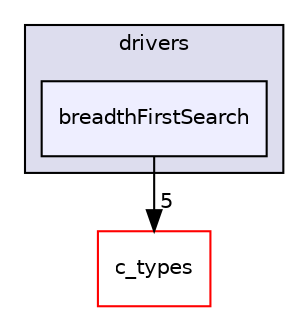 digraph "breadthFirstSearch" {
  compound=true
  node [ fontsize="10", fontname="Helvetica"];
  edge [ labelfontsize="10", labelfontname="Helvetica"];
  subgraph clusterdir_4fe5cf12322eb0f9892753dc20f1484c {
    graph [ bgcolor="#ddddee", pencolor="black", label="drivers" fontname="Helvetica", fontsize="10", URL="dir_4fe5cf12322eb0f9892753dc20f1484c.html"]
  dir_202a1fc9037a608bcf2a00aa7f343256 [shape=box, label="breadthFirstSearch", style="filled", fillcolor="#eeeeff", pencolor="black", URL="dir_202a1fc9037a608bcf2a00aa7f343256.html"];
  }
  dir_d5995d5871f728649bd47ea0d6428e03 [shape=box label="c_types" fillcolor="white" style="filled" color="red" URL="dir_d5995d5871f728649bd47ea0d6428e03.html"];
  dir_202a1fc9037a608bcf2a00aa7f343256->dir_d5995d5871f728649bd47ea0d6428e03 [headlabel="5", labeldistance=1.5 headhref="dir_000020_000049.html"];
}
